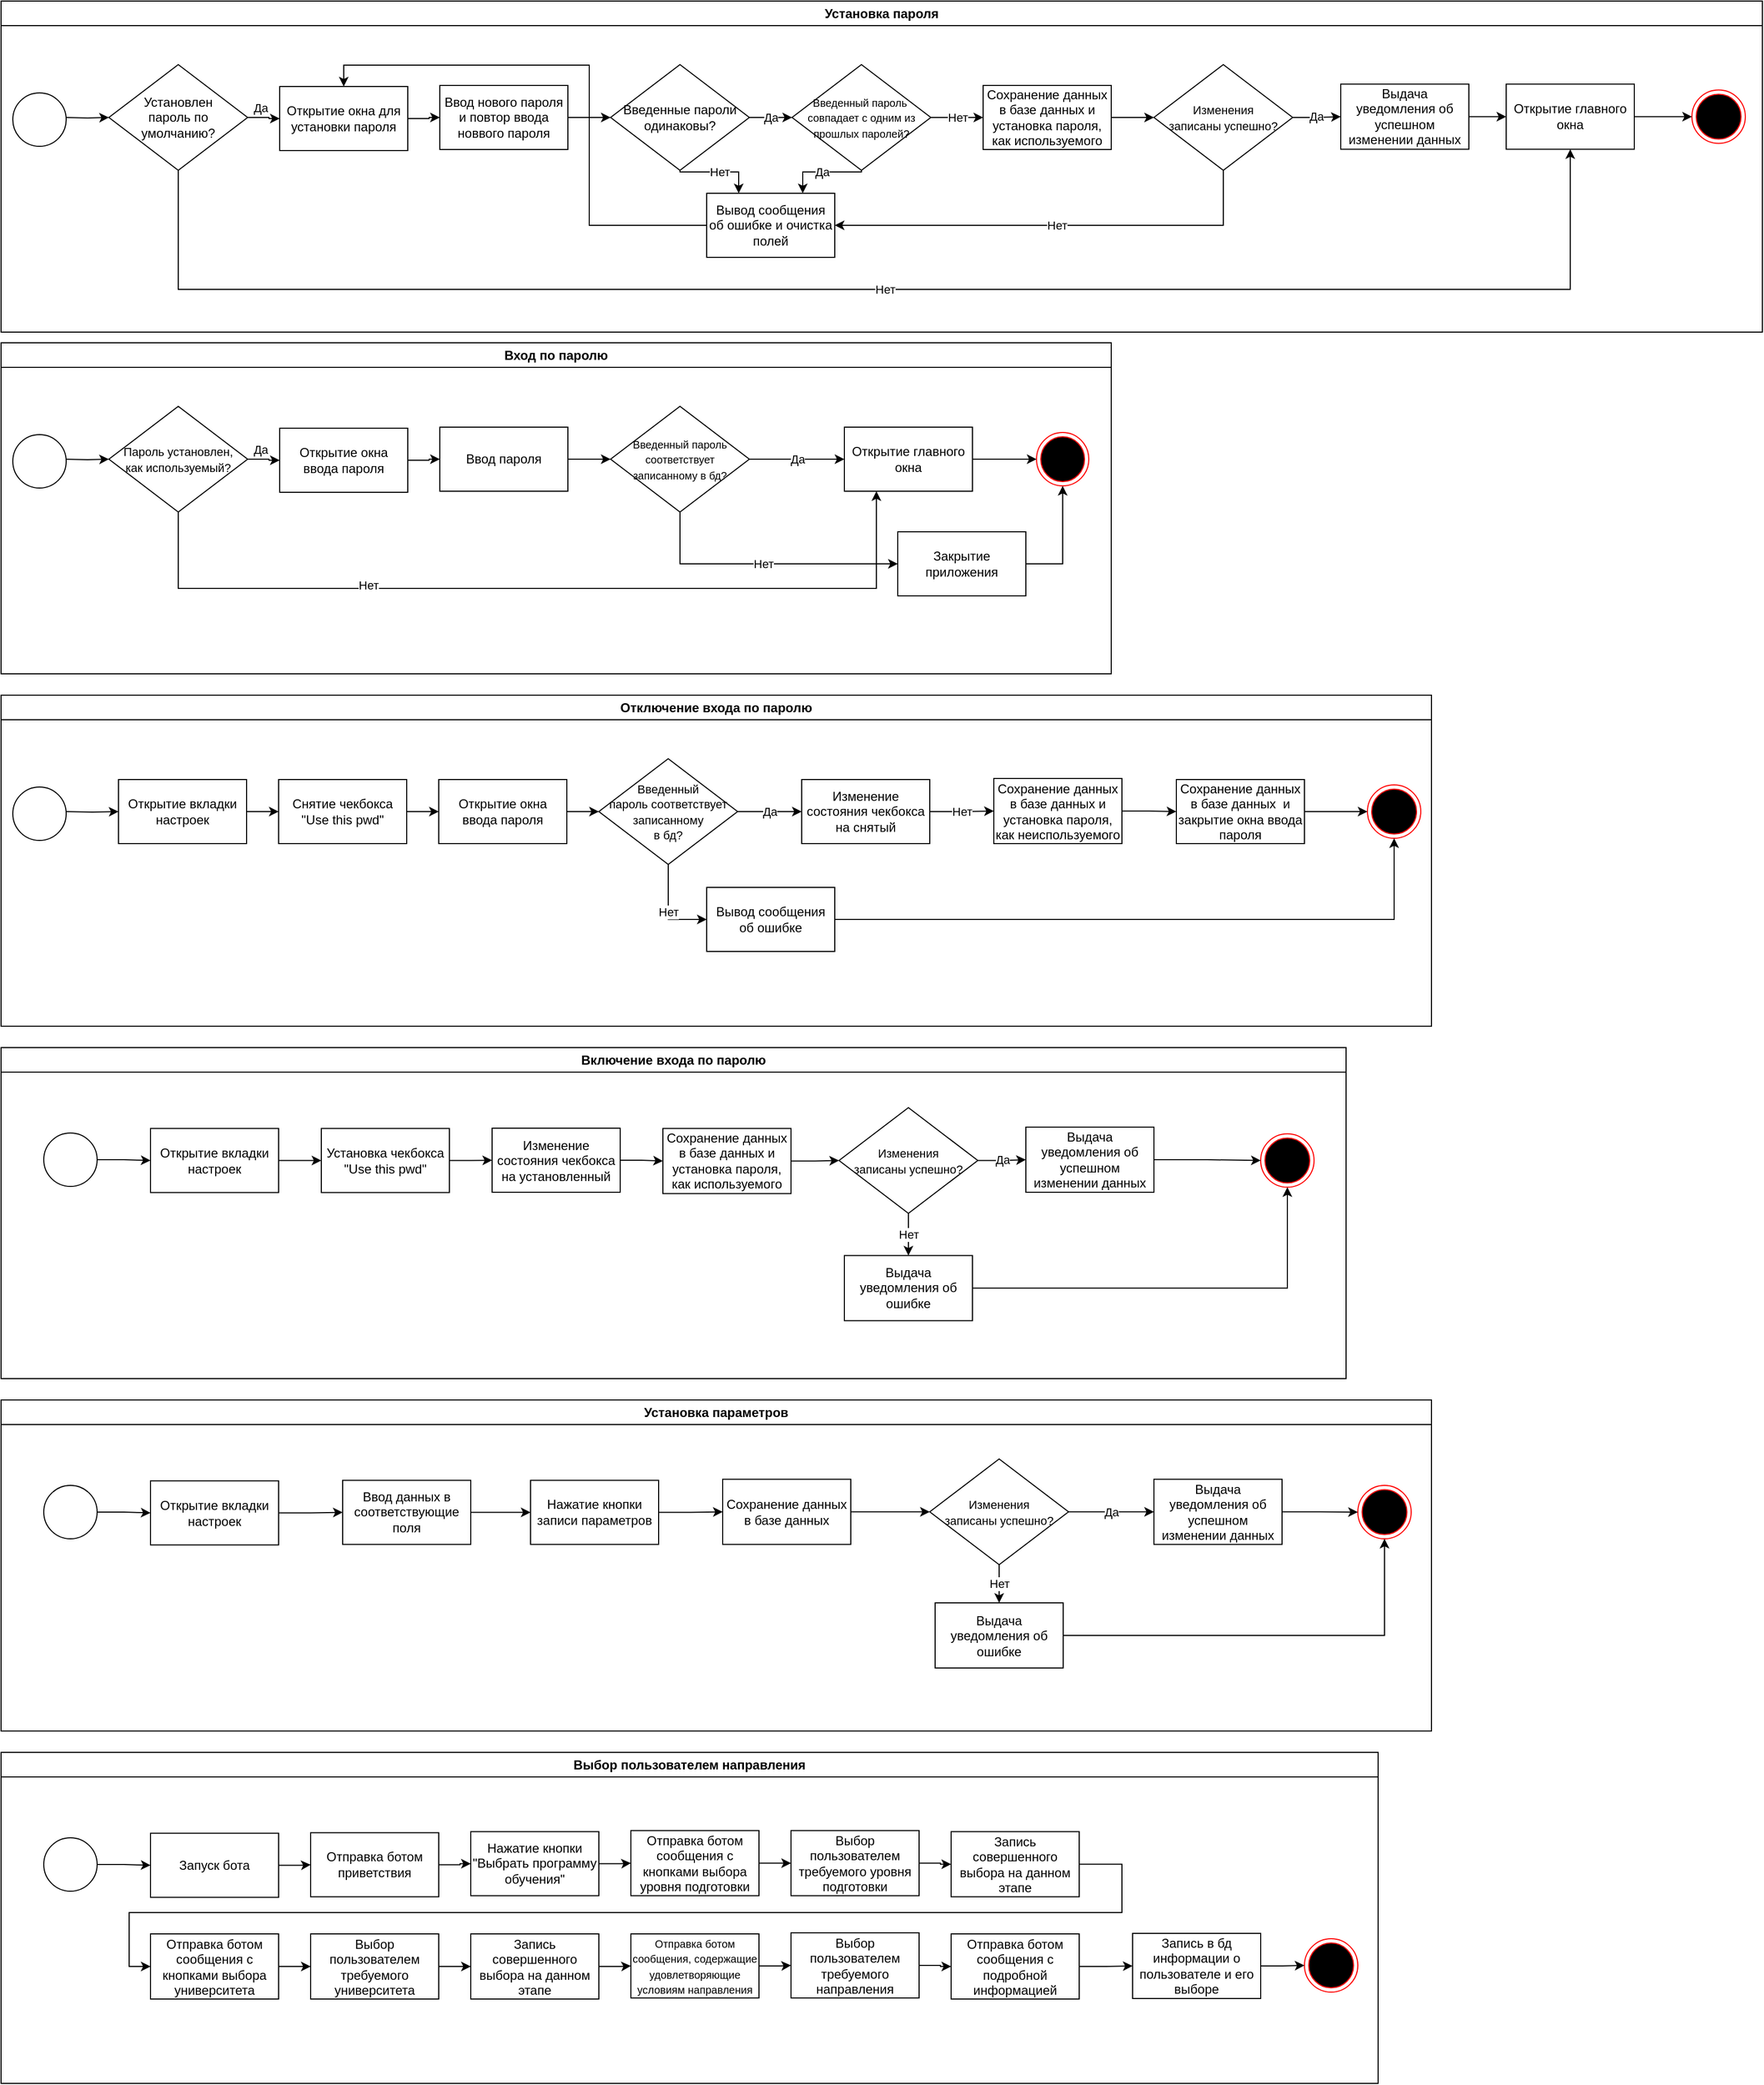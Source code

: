 <mxfile version="21.1.2" type="device">
  <diagram name="Страница 1" id="zRpGXyhoXogTOKsOjseX">
    <mxGraphModel dx="2680" dy="1798" grid="1" gridSize="10" guides="1" tooltips="1" connect="1" arrows="1" fold="1" page="1" pageScale="1" pageWidth="827" pageHeight="1169" math="0" shadow="0">
      <root>
        <mxCell id="0" />
        <mxCell id="1" parent="0" />
        <mxCell id="lvGtgaAsYZaq5mR69gwt-1" value="Установка пароля" style="swimlane;whiteSpace=wrap;html=1;" parent="1" vertex="1">
          <mxGeometry width="1650" height="310" as="geometry" />
        </mxCell>
        <mxCell id="h_IpUAW98vgzTFfaiGCl-2" style="edgeStyle=orthogonalEdgeStyle;rounded=0;orthogonalLoop=1;jettySize=auto;html=1;" parent="lvGtgaAsYZaq5mR69gwt-1" target="lvGtgaAsYZaq5mR69gwt-7" edge="1">
          <mxGeometry relative="1" as="geometry">
            <mxPoint x="321" y="90" as="targetPoint" />
            <mxPoint x="60" y="109" as="sourcePoint" />
          </mxGeometry>
        </mxCell>
        <mxCell id="lvGtgaAsYZaq5mR69gwt-13" style="edgeStyle=orthogonalEdgeStyle;rounded=0;orthogonalLoop=1;jettySize=auto;html=1;entryX=0;entryY=0.5;entryDx=0;entryDy=0;" parent="lvGtgaAsYZaq5mR69gwt-1" source="lvGtgaAsYZaq5mR69gwt-7" target="h_IpUAW98vgzTFfaiGCl-8" edge="1">
          <mxGeometry relative="1" as="geometry">
            <mxPoint x="341" y="109" as="targetPoint" />
          </mxGeometry>
        </mxCell>
        <mxCell id="lvGtgaAsYZaq5mR69gwt-14" value="Да" style="edgeLabel;html=1;align=center;verticalAlign=middle;resizable=0;points=[];" parent="lvGtgaAsYZaq5mR69gwt-13" vertex="1" connectable="0">
          <mxGeometry x="-0.236" y="-2" relative="1" as="geometry">
            <mxPoint y="-11" as="offset" />
          </mxGeometry>
        </mxCell>
        <mxCell id="h_IpUAW98vgzTFfaiGCl-154" value="Нет" style="edgeStyle=orthogonalEdgeStyle;rounded=0;orthogonalLoop=1;jettySize=auto;html=1;entryX=0.5;entryY=1;entryDx=0;entryDy=0;" parent="lvGtgaAsYZaq5mR69gwt-1" source="lvGtgaAsYZaq5mR69gwt-7" target="h_IpUAW98vgzTFfaiGCl-153" edge="1">
          <mxGeometry relative="1" as="geometry">
            <Array as="points">
              <mxPoint x="166" y="270" />
              <mxPoint x="1470" y="270" />
            </Array>
          </mxGeometry>
        </mxCell>
        <mxCell id="lvGtgaAsYZaq5mR69gwt-7" value="Установлен&lt;br&gt;пароль по умолчанию?" style="rhombus;whiteSpace=wrap;html=1;" parent="lvGtgaAsYZaq5mR69gwt-1" vertex="1">
          <mxGeometry x="101" y="59.5" width="130" height="99" as="geometry" />
        </mxCell>
        <mxCell id="lvGtgaAsYZaq5mR69gwt-12" value="Сохранение данных в базе данных и установка пароля, как используемого" style="rounded=0;whiteSpace=wrap;html=1;" parent="lvGtgaAsYZaq5mR69gwt-1" vertex="1">
          <mxGeometry x="920" y="79" width="120" height="60" as="geometry" />
        </mxCell>
        <mxCell id="h_IpUAW98vgzTFfaiGCl-3" value="" style="ellipse;html=1;shape=endState;fillColor=#000000;strokeColor=#ff0000;" parent="lvGtgaAsYZaq5mR69gwt-1" vertex="1">
          <mxGeometry x="1584" y="83.25" width="50" height="50" as="geometry" />
        </mxCell>
        <mxCell id="h_IpUAW98vgzTFfaiGCl-4" style="edgeStyle=orthogonalEdgeStyle;rounded=0;orthogonalLoop=1;jettySize=auto;html=1;entryX=0;entryY=0.5;entryDx=0;entryDy=0;" parent="lvGtgaAsYZaq5mR69gwt-1" source="lvGtgaAsYZaq5mR69gwt-12" target="h_IpUAW98vgzTFfaiGCl-150" edge="1">
          <mxGeometry relative="1" as="geometry">
            <mxPoint x="1101" y="109" as="targetPoint" />
          </mxGeometry>
        </mxCell>
        <mxCell id="h_IpUAW98vgzTFfaiGCl-7" value="" style="ellipse;whiteSpace=wrap;html=1;aspect=fixed;" parent="lvGtgaAsYZaq5mR69gwt-1" vertex="1">
          <mxGeometry x="11" y="86" width="50" height="50" as="geometry" />
        </mxCell>
        <mxCell id="h_IpUAW98vgzTFfaiGCl-10" style="edgeStyle=orthogonalEdgeStyle;rounded=0;orthogonalLoop=1;jettySize=auto;html=1;entryX=0;entryY=0.5;entryDx=0;entryDy=0;" parent="lvGtgaAsYZaq5mR69gwt-1" source="h_IpUAW98vgzTFfaiGCl-8" target="h_IpUAW98vgzTFfaiGCl-9" edge="1">
          <mxGeometry relative="1" as="geometry" />
        </mxCell>
        <mxCell id="h_IpUAW98vgzTFfaiGCl-8" value="Открытие окна для установки пароля" style="rounded=0;whiteSpace=wrap;html=1;" parent="lvGtgaAsYZaq5mR69gwt-1" vertex="1">
          <mxGeometry x="261" y="80" width="120" height="60" as="geometry" />
        </mxCell>
        <mxCell id="h_IpUAW98vgzTFfaiGCl-12" style="edgeStyle=orthogonalEdgeStyle;rounded=0;orthogonalLoop=1;jettySize=auto;html=1;entryX=0;entryY=0.5;entryDx=0;entryDy=0;" parent="lvGtgaAsYZaq5mR69gwt-1" source="h_IpUAW98vgzTFfaiGCl-9" target="h_IpUAW98vgzTFfaiGCl-11" edge="1">
          <mxGeometry relative="1" as="geometry" />
        </mxCell>
        <mxCell id="h_IpUAW98vgzTFfaiGCl-9" value="Ввод нового пароля и повтор ввода новвого пароля" style="rounded=0;whiteSpace=wrap;html=1;" parent="lvGtgaAsYZaq5mR69gwt-1" vertex="1">
          <mxGeometry x="411" y="79" width="120" height="60" as="geometry" />
        </mxCell>
        <mxCell id="h_IpUAW98vgzTFfaiGCl-15" value="Да" style="edgeStyle=orthogonalEdgeStyle;rounded=0;orthogonalLoop=1;jettySize=auto;html=1;entryX=0;entryY=0.5;entryDx=0;entryDy=0;" parent="lvGtgaAsYZaq5mR69gwt-1" source="h_IpUAW98vgzTFfaiGCl-11" target="h_IpUAW98vgzTFfaiGCl-14" edge="1">
          <mxGeometry relative="1" as="geometry" />
        </mxCell>
        <mxCell id="h_IpUAW98vgzTFfaiGCl-16" value="Нет" style="edgeStyle=orthogonalEdgeStyle;rounded=0;orthogonalLoop=1;jettySize=auto;html=1;entryX=0.25;entryY=0;entryDx=0;entryDy=0;" parent="lvGtgaAsYZaq5mR69gwt-1" source="h_IpUAW98vgzTFfaiGCl-11" target="h_IpUAW98vgzTFfaiGCl-13" edge="1">
          <mxGeometry relative="1" as="geometry">
            <Array as="points">
              <mxPoint x="636" y="160" />
              <mxPoint x="691" y="160" />
            </Array>
          </mxGeometry>
        </mxCell>
        <mxCell id="h_IpUAW98vgzTFfaiGCl-11" value="Введенные пароли одинаковы?" style="rhombus;whiteSpace=wrap;html=1;" parent="lvGtgaAsYZaq5mR69gwt-1" vertex="1">
          <mxGeometry x="571" y="59.5" width="130" height="99" as="geometry" />
        </mxCell>
        <mxCell id="h_IpUAW98vgzTFfaiGCl-18" style="edgeStyle=orthogonalEdgeStyle;rounded=0;orthogonalLoop=1;jettySize=auto;html=1;entryX=0.5;entryY=0;entryDx=0;entryDy=0;" parent="lvGtgaAsYZaq5mR69gwt-1" source="h_IpUAW98vgzTFfaiGCl-13" target="h_IpUAW98vgzTFfaiGCl-8" edge="1">
          <mxGeometry relative="1" as="geometry">
            <Array as="points">
              <mxPoint x="551" y="210" />
              <mxPoint x="551" y="60" />
              <mxPoint x="321" y="60" />
            </Array>
          </mxGeometry>
        </mxCell>
        <mxCell id="h_IpUAW98vgzTFfaiGCl-13" value="Вывод сообщения об ошибке и очистка полей" style="rounded=0;whiteSpace=wrap;html=1;" parent="lvGtgaAsYZaq5mR69gwt-1" vertex="1">
          <mxGeometry x="661" y="180" width="120" height="60" as="geometry" />
        </mxCell>
        <mxCell id="h_IpUAW98vgzTFfaiGCl-17" value="Да" style="edgeStyle=orthogonalEdgeStyle;rounded=0;orthogonalLoop=1;jettySize=auto;html=1;entryX=0.75;entryY=0;entryDx=0;entryDy=0;" parent="lvGtgaAsYZaq5mR69gwt-1" source="h_IpUAW98vgzTFfaiGCl-14" target="h_IpUAW98vgzTFfaiGCl-13" edge="1">
          <mxGeometry relative="1" as="geometry">
            <Array as="points">
              <mxPoint x="806" y="160" />
              <mxPoint x="751" y="160" />
            </Array>
          </mxGeometry>
        </mxCell>
        <mxCell id="h_IpUAW98vgzTFfaiGCl-19" value="Нет" style="edgeStyle=orthogonalEdgeStyle;rounded=0;orthogonalLoop=1;jettySize=auto;html=1;entryX=0;entryY=0.5;entryDx=0;entryDy=0;" parent="lvGtgaAsYZaq5mR69gwt-1" source="h_IpUAW98vgzTFfaiGCl-14" target="lvGtgaAsYZaq5mR69gwt-12" edge="1">
          <mxGeometry relative="1" as="geometry" />
        </mxCell>
        <mxCell id="h_IpUAW98vgzTFfaiGCl-14" value="&lt;font style=&quot;font-size: 10px;&quot;&gt;Введенный пароль&amp;nbsp;&lt;br&gt;совпадает с одним из прошлых паролей?&lt;/font&gt;" style="rhombus;whiteSpace=wrap;html=1;" parent="lvGtgaAsYZaq5mR69gwt-1" vertex="1">
          <mxGeometry x="741" y="59.5" width="130" height="99" as="geometry" />
        </mxCell>
        <mxCell id="h_IpUAW98vgzTFfaiGCl-45" style="edgeStyle=orthogonalEdgeStyle;rounded=0;orthogonalLoop=1;jettySize=auto;html=1;exitX=1;exitY=0.5;exitDx=0;exitDy=0;entryX=0;entryY=0.5;entryDx=0;entryDy=0;" parent="lvGtgaAsYZaq5mR69gwt-1" source="h_IpUAW98vgzTFfaiGCl-153" target="h_IpUAW98vgzTFfaiGCl-3" edge="1">
          <mxGeometry relative="1" as="geometry">
            <mxPoint x="1525" y="111" as="sourcePoint" />
          </mxGeometry>
        </mxCell>
        <mxCell id="h_IpUAW98vgzTFfaiGCl-157" style="edgeStyle=orthogonalEdgeStyle;rounded=0;orthogonalLoop=1;jettySize=auto;html=1;entryX=0;entryY=0.5;entryDx=0;entryDy=0;" parent="lvGtgaAsYZaq5mR69gwt-1" source="h_IpUAW98vgzTFfaiGCl-152" target="h_IpUAW98vgzTFfaiGCl-153" edge="1">
          <mxGeometry relative="1" as="geometry" />
        </mxCell>
        <mxCell id="h_IpUAW98vgzTFfaiGCl-152" value="Выдача уведомления об успешном изменении данных" style="rounded=0;whiteSpace=wrap;html=1;" parent="lvGtgaAsYZaq5mR69gwt-1" vertex="1">
          <mxGeometry x="1255" y="77.75" width="120" height="61" as="geometry" />
        </mxCell>
        <mxCell id="h_IpUAW98vgzTFfaiGCl-155" value="Нет" style="edgeStyle=orthogonalEdgeStyle;rounded=0;orthogonalLoop=1;jettySize=auto;html=1;entryX=1;entryY=0.5;entryDx=0;entryDy=0;" parent="lvGtgaAsYZaq5mR69gwt-1" source="h_IpUAW98vgzTFfaiGCl-150" target="h_IpUAW98vgzTFfaiGCl-13" edge="1">
          <mxGeometry relative="1" as="geometry">
            <mxPoint x="1145" y="198" as="targetPoint" />
            <Array as="points">
              <mxPoint x="1145" y="210" />
            </Array>
          </mxGeometry>
        </mxCell>
        <mxCell id="h_IpUAW98vgzTFfaiGCl-156" value="Да" style="edgeStyle=orthogonalEdgeStyle;rounded=0;orthogonalLoop=1;jettySize=auto;html=1;entryX=0;entryY=0.5;entryDx=0;entryDy=0;" parent="lvGtgaAsYZaq5mR69gwt-1" source="h_IpUAW98vgzTFfaiGCl-150" target="h_IpUAW98vgzTFfaiGCl-152" edge="1">
          <mxGeometry relative="1" as="geometry" />
        </mxCell>
        <mxCell id="h_IpUAW98vgzTFfaiGCl-150" value="&lt;span style=&quot;font-size: 11px;&quot;&gt;Изменения&lt;br&gt;записаны успешно?&lt;/span&gt;" style="rhombus;whiteSpace=wrap;html=1;" parent="lvGtgaAsYZaq5mR69gwt-1" vertex="1">
          <mxGeometry x="1080" y="59.5" width="130" height="99" as="geometry" />
        </mxCell>
        <mxCell id="h_IpUAW98vgzTFfaiGCl-153" value="Открытие главного окна" style="rounded=0;whiteSpace=wrap;html=1;" parent="lvGtgaAsYZaq5mR69gwt-1" vertex="1">
          <mxGeometry x="1410" y="77.75" width="120" height="61" as="geometry" />
        </mxCell>
        <mxCell id="h_IpUAW98vgzTFfaiGCl-21" value="Вход по паролю" style="swimlane;whiteSpace=wrap;html=1;" parent="1" vertex="1">
          <mxGeometry y="320" width="1040" height="310" as="geometry" />
        </mxCell>
        <mxCell id="h_IpUAW98vgzTFfaiGCl-22" style="edgeStyle=orthogonalEdgeStyle;rounded=0;orthogonalLoop=1;jettySize=auto;html=1;" parent="h_IpUAW98vgzTFfaiGCl-21" target="h_IpUAW98vgzTFfaiGCl-25" edge="1">
          <mxGeometry relative="1" as="geometry">
            <mxPoint x="321" y="90" as="targetPoint" />
            <mxPoint x="60" y="109" as="sourcePoint" />
          </mxGeometry>
        </mxCell>
        <mxCell id="h_IpUAW98vgzTFfaiGCl-23" style="edgeStyle=orthogonalEdgeStyle;rounded=0;orthogonalLoop=1;jettySize=auto;html=1;entryX=0;entryY=0.5;entryDx=0;entryDy=0;" parent="h_IpUAW98vgzTFfaiGCl-21" source="h_IpUAW98vgzTFfaiGCl-25" target="h_IpUAW98vgzTFfaiGCl-33" edge="1">
          <mxGeometry relative="1" as="geometry">
            <mxPoint x="341" y="109" as="targetPoint" />
          </mxGeometry>
        </mxCell>
        <mxCell id="h_IpUAW98vgzTFfaiGCl-24" value="Да" style="edgeLabel;html=1;align=center;verticalAlign=middle;resizable=0;points=[];" parent="h_IpUAW98vgzTFfaiGCl-23" vertex="1" connectable="0">
          <mxGeometry x="-0.236" y="-2" relative="1" as="geometry">
            <mxPoint y="-11" as="offset" />
          </mxGeometry>
        </mxCell>
        <mxCell id="h_IpUAW98vgzTFfaiGCl-25" value="&lt;font style=&quot;font-size: 11px;&quot;&gt;Пароль установлен,&lt;br&gt;как используемый?&lt;/font&gt;" style="rhombus;whiteSpace=wrap;html=1;" parent="h_IpUAW98vgzTFfaiGCl-21" vertex="1">
          <mxGeometry x="101" y="59.5" width="130" height="99" as="geometry" />
        </mxCell>
        <mxCell id="h_IpUAW98vgzTFfaiGCl-26" style="edgeStyle=orthogonalEdgeStyle;rounded=0;orthogonalLoop=1;jettySize=auto;html=1;exitX=0.5;exitY=1;exitDx=0;exitDy=0;entryX=0.25;entryY=1;entryDx=0;entryDy=0;" parent="h_IpUAW98vgzTFfaiGCl-21" source="h_IpUAW98vgzTFfaiGCl-25" target="h_IpUAW98vgzTFfaiGCl-28" edge="1">
          <mxGeometry relative="1" as="geometry">
            <mxPoint x="1100" y="140" as="targetPoint" />
            <mxPoint x="510" y="170" as="sourcePoint" />
            <Array as="points">
              <mxPoint x="166" y="230" />
              <mxPoint x="820" y="230" />
            </Array>
          </mxGeometry>
        </mxCell>
        <mxCell id="h_IpUAW98vgzTFfaiGCl-27" value="Нет" style="edgeLabel;html=1;align=center;verticalAlign=middle;resizable=0;points=[];" parent="h_IpUAW98vgzTFfaiGCl-26" vertex="1" connectable="0">
          <mxGeometry x="-0.391" y="-3" relative="1" as="geometry">
            <mxPoint x="1" y="-6" as="offset" />
          </mxGeometry>
        </mxCell>
        <mxCell id="h_IpUAW98vgzTFfaiGCl-28" value="Открытие главного окна" style="rounded=0;whiteSpace=wrap;html=1;" parent="h_IpUAW98vgzTFfaiGCl-21" vertex="1">
          <mxGeometry x="790" y="79" width="120" height="60" as="geometry" />
        </mxCell>
        <mxCell id="h_IpUAW98vgzTFfaiGCl-29" value="" style="ellipse;html=1;shape=endState;fillColor=#000000;strokeColor=#ff0000;" parent="h_IpUAW98vgzTFfaiGCl-21" vertex="1">
          <mxGeometry x="970" y="84" width="49" height="50" as="geometry" />
        </mxCell>
        <mxCell id="h_IpUAW98vgzTFfaiGCl-30" style="edgeStyle=orthogonalEdgeStyle;rounded=0;orthogonalLoop=1;jettySize=auto;html=1;entryX=0;entryY=0.5;entryDx=0;entryDy=0;" parent="h_IpUAW98vgzTFfaiGCl-21" source="h_IpUAW98vgzTFfaiGCl-28" target="h_IpUAW98vgzTFfaiGCl-29" edge="1">
          <mxGeometry relative="1" as="geometry" />
        </mxCell>
        <mxCell id="h_IpUAW98vgzTFfaiGCl-31" value="" style="ellipse;whiteSpace=wrap;html=1;aspect=fixed;" parent="h_IpUAW98vgzTFfaiGCl-21" vertex="1">
          <mxGeometry x="11" y="86" width="50" height="50" as="geometry" />
        </mxCell>
        <mxCell id="h_IpUAW98vgzTFfaiGCl-32" style="edgeStyle=orthogonalEdgeStyle;rounded=0;orthogonalLoop=1;jettySize=auto;html=1;entryX=0;entryY=0.5;entryDx=0;entryDy=0;" parent="h_IpUAW98vgzTFfaiGCl-21" source="h_IpUAW98vgzTFfaiGCl-33" target="h_IpUAW98vgzTFfaiGCl-35" edge="1">
          <mxGeometry relative="1" as="geometry" />
        </mxCell>
        <mxCell id="h_IpUAW98vgzTFfaiGCl-33" value="Открытие окна ввода пароля" style="rounded=0;whiteSpace=wrap;html=1;" parent="h_IpUAW98vgzTFfaiGCl-21" vertex="1">
          <mxGeometry x="261" y="80" width="120" height="60" as="geometry" />
        </mxCell>
        <mxCell id="h_IpUAW98vgzTFfaiGCl-34" style="edgeStyle=orthogonalEdgeStyle;rounded=0;orthogonalLoop=1;jettySize=auto;html=1;entryX=0;entryY=0.5;entryDx=0;entryDy=0;" parent="h_IpUAW98vgzTFfaiGCl-21" source="h_IpUAW98vgzTFfaiGCl-35" target="h_IpUAW98vgzTFfaiGCl-38" edge="1">
          <mxGeometry relative="1" as="geometry" />
        </mxCell>
        <mxCell id="h_IpUAW98vgzTFfaiGCl-35" value="Ввод пароля" style="rounded=0;whiteSpace=wrap;html=1;" parent="h_IpUAW98vgzTFfaiGCl-21" vertex="1">
          <mxGeometry x="411" y="79" width="120" height="60" as="geometry" />
        </mxCell>
        <mxCell id="h_IpUAW98vgzTFfaiGCl-36" value="Да" style="edgeStyle=orthogonalEdgeStyle;rounded=0;orthogonalLoop=1;jettySize=auto;html=1;entryX=0;entryY=0.5;entryDx=0;entryDy=0;" parent="h_IpUAW98vgzTFfaiGCl-21" source="h_IpUAW98vgzTFfaiGCl-38" target="h_IpUAW98vgzTFfaiGCl-28" edge="1">
          <mxGeometry relative="1" as="geometry">
            <mxPoint x="830" y="109" as="targetPoint" />
          </mxGeometry>
        </mxCell>
        <mxCell id="h_IpUAW98vgzTFfaiGCl-37" value="Нет" style="edgeStyle=orthogonalEdgeStyle;rounded=0;orthogonalLoop=1;jettySize=auto;html=1;entryX=0;entryY=0.5;entryDx=0;entryDy=0;" parent="h_IpUAW98vgzTFfaiGCl-21" source="h_IpUAW98vgzTFfaiGCl-38" target="h_IpUAW98vgzTFfaiGCl-74" edge="1">
          <mxGeometry relative="1" as="geometry">
            <Array as="points">
              <mxPoint x="636" y="207" />
            </Array>
            <mxPoint x="636" y="190" as="targetPoint" />
          </mxGeometry>
        </mxCell>
        <mxCell id="h_IpUAW98vgzTFfaiGCl-38" value="&lt;font style=&quot;font-size: 10px;&quot;&gt;Введенный пароль соответствует &lt;br&gt;записанному в бд?&lt;/font&gt;" style="rhombus;whiteSpace=wrap;html=1;" parent="h_IpUAW98vgzTFfaiGCl-21" vertex="1">
          <mxGeometry x="571" y="59.5" width="130" height="99" as="geometry" />
        </mxCell>
        <mxCell id="h_IpUAW98vgzTFfaiGCl-75" style="edgeStyle=orthogonalEdgeStyle;rounded=0;orthogonalLoop=1;jettySize=auto;html=1;entryX=0.5;entryY=1;entryDx=0;entryDy=0;" parent="h_IpUAW98vgzTFfaiGCl-21" source="h_IpUAW98vgzTFfaiGCl-74" target="h_IpUAW98vgzTFfaiGCl-29" edge="1">
          <mxGeometry relative="1" as="geometry" />
        </mxCell>
        <mxCell id="h_IpUAW98vgzTFfaiGCl-74" value="Закрытие&lt;br&gt;приложения" style="rounded=0;whiteSpace=wrap;html=1;" parent="h_IpUAW98vgzTFfaiGCl-21" vertex="1">
          <mxGeometry x="840" y="177" width="120" height="60" as="geometry" />
        </mxCell>
        <mxCell id="h_IpUAW98vgzTFfaiGCl-46" value="Отключение входа по паролю" style="swimlane;whiteSpace=wrap;html=1;" parent="1" vertex="1">
          <mxGeometry y="650" width="1340" height="310" as="geometry" />
        </mxCell>
        <mxCell id="h_IpUAW98vgzTFfaiGCl-47" style="edgeStyle=orthogonalEdgeStyle;rounded=0;orthogonalLoop=1;jettySize=auto;html=1;entryX=0;entryY=0.5;entryDx=0;entryDy=0;" parent="h_IpUAW98vgzTFfaiGCl-46" target="h_IpUAW98vgzTFfaiGCl-58" edge="1">
          <mxGeometry relative="1" as="geometry">
            <mxPoint x="101" y="109.0" as="targetPoint" />
            <mxPoint x="60" y="109" as="sourcePoint" />
          </mxGeometry>
        </mxCell>
        <mxCell id="h_IpUAW98vgzTFfaiGCl-53" value="Сохранение данных в базе данных и установка пароля, как неиспользуемого" style="rounded=0;whiteSpace=wrap;html=1;" parent="h_IpUAW98vgzTFfaiGCl-46" vertex="1">
          <mxGeometry x="930" y="78" width="120" height="61" as="geometry" />
        </mxCell>
        <mxCell id="h_IpUAW98vgzTFfaiGCl-54" value="" style="ellipse;html=1;shape=endState;fillColor=#000000;strokeColor=#ff0000;" parent="h_IpUAW98vgzTFfaiGCl-46" vertex="1">
          <mxGeometry x="1280" y="84" width="50" height="50" as="geometry" />
        </mxCell>
        <mxCell id="h_IpUAW98vgzTFfaiGCl-55" style="edgeStyle=orthogonalEdgeStyle;rounded=0;orthogonalLoop=1;jettySize=auto;html=1;entryX=0;entryY=0.5;entryDx=0;entryDy=0;" parent="h_IpUAW98vgzTFfaiGCl-46" source="h_IpUAW98vgzTFfaiGCl-53" target="h_IpUAW98vgzTFfaiGCl-70" edge="1">
          <mxGeometry relative="1" as="geometry">
            <mxPoint x="1080" y="90" as="targetPoint" />
          </mxGeometry>
        </mxCell>
        <mxCell id="h_IpUAW98vgzTFfaiGCl-56" value="" style="ellipse;whiteSpace=wrap;html=1;aspect=fixed;" parent="h_IpUAW98vgzTFfaiGCl-46" vertex="1">
          <mxGeometry x="11" y="86" width="50" height="50" as="geometry" />
        </mxCell>
        <mxCell id="h_IpUAW98vgzTFfaiGCl-57" style="edgeStyle=orthogonalEdgeStyle;rounded=0;orthogonalLoop=1;jettySize=auto;html=1;entryX=0;entryY=0.5;entryDx=0;entryDy=0;" parent="h_IpUAW98vgzTFfaiGCl-46" source="h_IpUAW98vgzTFfaiGCl-58" target="h_IpUAW98vgzTFfaiGCl-60" edge="1">
          <mxGeometry relative="1" as="geometry" />
        </mxCell>
        <mxCell id="h_IpUAW98vgzTFfaiGCl-58" value="Открытие вкладки настроек" style="rounded=0;whiteSpace=wrap;html=1;" parent="h_IpUAW98vgzTFfaiGCl-46" vertex="1">
          <mxGeometry x="110" y="79" width="120" height="60" as="geometry" />
        </mxCell>
        <mxCell id="h_IpUAW98vgzTFfaiGCl-72" style="edgeStyle=orthogonalEdgeStyle;rounded=0;orthogonalLoop=1;jettySize=auto;html=1;entryX=0;entryY=0.5;entryDx=0;entryDy=0;" parent="h_IpUAW98vgzTFfaiGCl-46" source="h_IpUAW98vgzTFfaiGCl-60" target="h_IpUAW98vgzTFfaiGCl-71" edge="1">
          <mxGeometry relative="1" as="geometry" />
        </mxCell>
        <mxCell id="h_IpUAW98vgzTFfaiGCl-60" value="Снятие чекбокса &quot;Use this pwd&quot;" style="rounded=0;whiteSpace=wrap;html=1;" parent="h_IpUAW98vgzTFfaiGCl-46" vertex="1">
          <mxGeometry x="260" y="79" width="120" height="60" as="geometry" />
        </mxCell>
        <mxCell id="h_IpUAW98vgzTFfaiGCl-61" value="Да" style="edgeStyle=orthogonalEdgeStyle;rounded=0;orthogonalLoop=1;jettySize=auto;html=1;entryX=0;entryY=0.5;entryDx=0;entryDy=0;" parent="h_IpUAW98vgzTFfaiGCl-46" source="h_IpUAW98vgzTFfaiGCl-63" target="h_IpUAW98vgzTFfaiGCl-78" edge="1">
          <mxGeometry relative="1" as="geometry">
            <mxPoint x="741" y="109.0" as="targetPoint" />
          </mxGeometry>
        </mxCell>
        <mxCell id="h_IpUAW98vgzTFfaiGCl-76" value="Нет" style="edgeStyle=orthogonalEdgeStyle;rounded=0;orthogonalLoop=1;jettySize=auto;html=1;entryX=0;entryY=0.5;entryDx=0;entryDy=0;" parent="h_IpUAW98vgzTFfaiGCl-46" source="h_IpUAW98vgzTFfaiGCl-63" target="h_IpUAW98vgzTFfaiGCl-65" edge="1">
          <mxGeometry relative="1" as="geometry" />
        </mxCell>
        <mxCell id="h_IpUAW98vgzTFfaiGCl-63" value="&lt;font style=&quot;font-size: 11px;&quot;&gt;Введенный &lt;br&gt;пароль соответствует&lt;br style=&quot;border-color: var(--border-color);&quot;&gt;записанному &lt;br&gt;в бд?&lt;/font&gt;" style="rhombus;whiteSpace=wrap;html=1;" parent="h_IpUAW98vgzTFfaiGCl-46" vertex="1">
          <mxGeometry x="560" y="59.5" width="130" height="99" as="geometry" />
        </mxCell>
        <mxCell id="h_IpUAW98vgzTFfaiGCl-77" style="edgeStyle=orthogonalEdgeStyle;rounded=0;orthogonalLoop=1;jettySize=auto;html=1;entryX=0.5;entryY=1;entryDx=0;entryDy=0;" parent="h_IpUAW98vgzTFfaiGCl-46" source="h_IpUAW98vgzTFfaiGCl-65" target="h_IpUAW98vgzTFfaiGCl-54" edge="1">
          <mxGeometry relative="1" as="geometry" />
        </mxCell>
        <mxCell id="h_IpUAW98vgzTFfaiGCl-65" value="Вывод сообщения об ошибке" style="rounded=0;whiteSpace=wrap;html=1;" parent="h_IpUAW98vgzTFfaiGCl-46" vertex="1">
          <mxGeometry x="661" y="180" width="120" height="60" as="geometry" />
        </mxCell>
        <mxCell id="h_IpUAW98vgzTFfaiGCl-67" value="Нет" style="edgeStyle=orthogonalEdgeStyle;rounded=0;orthogonalLoop=1;jettySize=auto;html=1;entryX=0;entryY=0.5;entryDx=0;entryDy=0;exitX=1;exitY=0.5;exitDx=0;exitDy=0;" parent="h_IpUAW98vgzTFfaiGCl-46" source="h_IpUAW98vgzTFfaiGCl-78" target="h_IpUAW98vgzTFfaiGCl-53" edge="1">
          <mxGeometry relative="1" as="geometry">
            <mxPoint x="871" y="109.0" as="sourcePoint" />
          </mxGeometry>
        </mxCell>
        <mxCell id="h_IpUAW98vgzTFfaiGCl-69" style="edgeStyle=orthogonalEdgeStyle;rounded=0;orthogonalLoop=1;jettySize=auto;html=1;exitX=1;exitY=0.5;exitDx=0;exitDy=0;entryX=0;entryY=0.5;entryDx=0;entryDy=0;" parent="h_IpUAW98vgzTFfaiGCl-46" source="h_IpUAW98vgzTFfaiGCl-70" target="h_IpUAW98vgzTFfaiGCl-54" edge="1">
          <mxGeometry relative="1" as="geometry" />
        </mxCell>
        <mxCell id="h_IpUAW98vgzTFfaiGCl-70" value="&lt;font style=&quot;font-size: 12px;&quot;&gt;Сохранение данных в базе данных&amp;nbsp; и закрытие окна ввода пароля&lt;/font&gt;" style="rounded=0;whiteSpace=wrap;html=1;" parent="h_IpUAW98vgzTFfaiGCl-46" vertex="1">
          <mxGeometry x="1101" y="79" width="120" height="60" as="geometry" />
        </mxCell>
        <mxCell id="h_IpUAW98vgzTFfaiGCl-73" style="edgeStyle=orthogonalEdgeStyle;rounded=0;orthogonalLoop=1;jettySize=auto;html=1;entryX=0;entryY=0.5;entryDx=0;entryDy=0;" parent="h_IpUAW98vgzTFfaiGCl-46" source="h_IpUAW98vgzTFfaiGCl-71" target="h_IpUAW98vgzTFfaiGCl-63" edge="1">
          <mxGeometry relative="1" as="geometry" />
        </mxCell>
        <mxCell id="h_IpUAW98vgzTFfaiGCl-71" value="Открытие окна ввода пароля" style="rounded=0;whiteSpace=wrap;html=1;" parent="h_IpUAW98vgzTFfaiGCl-46" vertex="1">
          <mxGeometry x="410" y="79" width="120" height="60" as="geometry" />
        </mxCell>
        <mxCell id="h_IpUAW98vgzTFfaiGCl-78" value="Изменение состояния чекбокса на снятый" style="rounded=0;whiteSpace=wrap;html=1;" parent="h_IpUAW98vgzTFfaiGCl-46" vertex="1">
          <mxGeometry x="750" y="79" width="120" height="60" as="geometry" />
        </mxCell>
        <mxCell id="h_IpUAW98vgzTFfaiGCl-99" value="Включение входа по паролю" style="swimlane;whiteSpace=wrap;html=1;" parent="1" vertex="1">
          <mxGeometry y="980" width="1260" height="310" as="geometry" />
        </mxCell>
        <mxCell id="h_IpUAW98vgzTFfaiGCl-145" style="edgeStyle=orthogonalEdgeStyle;rounded=0;orthogonalLoop=1;jettySize=auto;html=1;entryX=0;entryY=0.5;entryDx=0;entryDy=0;" parent="h_IpUAW98vgzTFfaiGCl-99" source="h_IpUAW98vgzTFfaiGCl-101" target="h_IpUAW98vgzTFfaiGCl-142" edge="1">
          <mxGeometry relative="1" as="geometry" />
        </mxCell>
        <mxCell id="h_IpUAW98vgzTFfaiGCl-101" value="Сохранение данных в базе данных и установка пароля, как используемого" style="rounded=0;whiteSpace=wrap;html=1;" parent="h_IpUAW98vgzTFfaiGCl-99" vertex="1">
          <mxGeometry x="620" y="75.75" width="120" height="61" as="geometry" />
        </mxCell>
        <mxCell id="h_IpUAW98vgzTFfaiGCl-102" value="" style="ellipse;html=1;shape=endState;fillColor=#000000;strokeColor=#ff0000;" parent="h_IpUAW98vgzTFfaiGCl-99" vertex="1">
          <mxGeometry x="1180" y="80.75" width="50" height="50" as="geometry" />
        </mxCell>
        <mxCell id="h_IpUAW98vgzTFfaiGCl-121" style="edgeStyle=orthogonalEdgeStyle;rounded=0;orthogonalLoop=1;jettySize=auto;html=1;entryX=0;entryY=0.5;entryDx=0;entryDy=0;" parent="h_IpUAW98vgzTFfaiGCl-99" source="h_IpUAW98vgzTFfaiGCl-104" target="h_IpUAW98vgzTFfaiGCl-106" edge="1">
          <mxGeometry relative="1" as="geometry" />
        </mxCell>
        <mxCell id="h_IpUAW98vgzTFfaiGCl-104" value="" style="ellipse;whiteSpace=wrap;html=1;aspect=fixed;" parent="h_IpUAW98vgzTFfaiGCl-99" vertex="1">
          <mxGeometry x="40" y="80" width="50" height="50" as="geometry" />
        </mxCell>
        <mxCell id="h_IpUAW98vgzTFfaiGCl-105" style="edgeStyle=orthogonalEdgeStyle;rounded=0;orthogonalLoop=1;jettySize=auto;html=1;entryX=0;entryY=0.5;entryDx=0;entryDy=0;" parent="h_IpUAW98vgzTFfaiGCl-99" source="h_IpUAW98vgzTFfaiGCl-106" target="h_IpUAW98vgzTFfaiGCl-108" edge="1">
          <mxGeometry relative="1" as="geometry" />
        </mxCell>
        <mxCell id="h_IpUAW98vgzTFfaiGCl-106" value="Открытие вкладки настроек" style="rounded=0;whiteSpace=wrap;html=1;" parent="h_IpUAW98vgzTFfaiGCl-99" vertex="1">
          <mxGeometry x="140" y="75.75" width="120" height="60" as="geometry" />
        </mxCell>
        <mxCell id="h_IpUAW98vgzTFfaiGCl-107" style="edgeStyle=orthogonalEdgeStyle;rounded=0;orthogonalLoop=1;jettySize=auto;html=1;entryX=0;entryY=0.5;entryDx=0;entryDy=0;" parent="h_IpUAW98vgzTFfaiGCl-99" source="h_IpUAW98vgzTFfaiGCl-108" target="h_IpUAW98vgzTFfaiGCl-119" edge="1">
          <mxGeometry relative="1" as="geometry">
            <mxPoint x="410" y="109" as="targetPoint" />
          </mxGeometry>
        </mxCell>
        <mxCell id="h_IpUAW98vgzTFfaiGCl-108" value="Установка чекбокса &quot;Use this pwd&quot;" style="rounded=0;whiteSpace=wrap;html=1;" parent="h_IpUAW98vgzTFfaiGCl-99" vertex="1">
          <mxGeometry x="300" y="75.75" width="120" height="60" as="geometry" />
        </mxCell>
        <mxCell id="h_IpUAW98vgzTFfaiGCl-120" style="edgeStyle=orthogonalEdgeStyle;rounded=0;orthogonalLoop=1;jettySize=auto;html=1;entryX=0;entryY=0.5;entryDx=0;entryDy=0;" parent="h_IpUAW98vgzTFfaiGCl-99" source="h_IpUAW98vgzTFfaiGCl-119" target="h_IpUAW98vgzTFfaiGCl-101" edge="1">
          <mxGeometry relative="1" as="geometry" />
        </mxCell>
        <mxCell id="h_IpUAW98vgzTFfaiGCl-119" value="Изменение состояния чекбокса на установленный" style="rounded=0;whiteSpace=wrap;html=1;" parent="h_IpUAW98vgzTFfaiGCl-99" vertex="1">
          <mxGeometry x="460" y="75.5" width="120" height="60" as="geometry" />
        </mxCell>
        <mxCell id="h_IpUAW98vgzTFfaiGCl-146" value="Нет" style="edgeStyle=orthogonalEdgeStyle;rounded=0;orthogonalLoop=1;jettySize=auto;html=1;entryX=0.5;entryY=0;entryDx=0;entryDy=0;" parent="h_IpUAW98vgzTFfaiGCl-99" source="h_IpUAW98vgzTFfaiGCl-142" target="h_IpUAW98vgzTFfaiGCl-143" edge="1">
          <mxGeometry relative="1" as="geometry" />
        </mxCell>
        <mxCell id="h_IpUAW98vgzTFfaiGCl-147" value="Да" style="edgeStyle=orthogonalEdgeStyle;rounded=0;orthogonalLoop=1;jettySize=auto;html=1;entryX=0;entryY=0.5;entryDx=0;entryDy=0;" parent="h_IpUAW98vgzTFfaiGCl-99" source="h_IpUAW98vgzTFfaiGCl-142" target="h_IpUAW98vgzTFfaiGCl-144" edge="1">
          <mxGeometry relative="1" as="geometry" />
        </mxCell>
        <mxCell id="h_IpUAW98vgzTFfaiGCl-142" value="&lt;span style=&quot;font-size: 11px;&quot;&gt;Изменения&lt;br&gt;записаны успешно?&lt;/span&gt;" style="rhombus;whiteSpace=wrap;html=1;" parent="h_IpUAW98vgzTFfaiGCl-99" vertex="1">
          <mxGeometry x="785" y="56.25" width="130" height="99" as="geometry" />
        </mxCell>
        <mxCell id="h_IpUAW98vgzTFfaiGCl-149" style="edgeStyle=orthogonalEdgeStyle;rounded=0;orthogonalLoop=1;jettySize=auto;html=1;entryX=0.5;entryY=1;entryDx=0;entryDy=0;" parent="h_IpUAW98vgzTFfaiGCl-99" source="h_IpUAW98vgzTFfaiGCl-143" target="h_IpUAW98vgzTFfaiGCl-102" edge="1">
          <mxGeometry relative="1" as="geometry" />
        </mxCell>
        <mxCell id="h_IpUAW98vgzTFfaiGCl-143" value="Выдача уведомления об ошибке" style="rounded=0;whiteSpace=wrap;html=1;" parent="h_IpUAW98vgzTFfaiGCl-99" vertex="1">
          <mxGeometry x="790" y="194.75" width="120" height="61" as="geometry" />
        </mxCell>
        <mxCell id="h_IpUAW98vgzTFfaiGCl-148" style="edgeStyle=orthogonalEdgeStyle;rounded=0;orthogonalLoop=1;jettySize=auto;html=1;entryX=0;entryY=0.5;entryDx=0;entryDy=0;" parent="h_IpUAW98vgzTFfaiGCl-99" source="h_IpUAW98vgzTFfaiGCl-144" target="h_IpUAW98vgzTFfaiGCl-102" edge="1">
          <mxGeometry relative="1" as="geometry" />
        </mxCell>
        <mxCell id="h_IpUAW98vgzTFfaiGCl-144" value="Выдача уведомления об успешном изменении данных" style="rounded=0;whiteSpace=wrap;html=1;" parent="h_IpUAW98vgzTFfaiGCl-99" vertex="1">
          <mxGeometry x="960" y="74.5" width="120" height="61" as="geometry" />
        </mxCell>
        <mxCell id="h_IpUAW98vgzTFfaiGCl-122" value="Установка параметров" style="swimlane;whiteSpace=wrap;html=1;" parent="1" vertex="1">
          <mxGeometry y="1310" width="1340" height="310" as="geometry" />
        </mxCell>
        <mxCell id="h_IpUAW98vgzTFfaiGCl-123" value="Сохранение данных в базе данных" style="rounded=0;whiteSpace=wrap;html=1;" parent="h_IpUAW98vgzTFfaiGCl-122" vertex="1">
          <mxGeometry x="676" y="74.25" width="120" height="61" as="geometry" />
        </mxCell>
        <mxCell id="h_IpUAW98vgzTFfaiGCl-124" value="" style="ellipse;html=1;shape=endState;fillColor=#000000;strokeColor=#ff0000;" parent="h_IpUAW98vgzTFfaiGCl-122" vertex="1">
          <mxGeometry x="1271" y="80" width="50" height="50" as="geometry" />
        </mxCell>
        <mxCell id="h_IpUAW98vgzTFfaiGCl-126" style="edgeStyle=orthogonalEdgeStyle;rounded=0;orthogonalLoop=1;jettySize=auto;html=1;entryX=0;entryY=0.5;entryDx=0;entryDy=0;" parent="h_IpUAW98vgzTFfaiGCl-122" source="h_IpUAW98vgzTFfaiGCl-127" target="h_IpUAW98vgzTFfaiGCl-129" edge="1">
          <mxGeometry relative="1" as="geometry" />
        </mxCell>
        <mxCell id="h_IpUAW98vgzTFfaiGCl-127" value="" style="ellipse;whiteSpace=wrap;html=1;aspect=fixed;" parent="h_IpUAW98vgzTFfaiGCl-122" vertex="1">
          <mxGeometry x="40" y="80" width="50" height="50" as="geometry" />
        </mxCell>
        <mxCell id="h_IpUAW98vgzTFfaiGCl-128" style="edgeStyle=orthogonalEdgeStyle;rounded=0;orthogonalLoop=1;jettySize=auto;html=1;entryX=0;entryY=0.5;entryDx=0;entryDy=0;" parent="h_IpUAW98vgzTFfaiGCl-122" source="h_IpUAW98vgzTFfaiGCl-129" target="h_IpUAW98vgzTFfaiGCl-131" edge="1">
          <mxGeometry relative="1" as="geometry" />
        </mxCell>
        <mxCell id="h_IpUAW98vgzTFfaiGCl-129" value="Открытие вкладки настроек" style="rounded=0;whiteSpace=wrap;html=1;" parent="h_IpUAW98vgzTFfaiGCl-122" vertex="1">
          <mxGeometry x="140" y="75.75" width="120" height="60" as="geometry" />
        </mxCell>
        <mxCell id="h_IpUAW98vgzTFfaiGCl-130" style="edgeStyle=orthogonalEdgeStyle;rounded=0;orthogonalLoop=1;jettySize=auto;html=1;entryX=0;entryY=0.5;entryDx=0;entryDy=0;" parent="h_IpUAW98vgzTFfaiGCl-122" source="h_IpUAW98vgzTFfaiGCl-131" target="h_IpUAW98vgzTFfaiGCl-133" edge="1">
          <mxGeometry relative="1" as="geometry">
            <mxPoint x="410" y="109" as="targetPoint" />
          </mxGeometry>
        </mxCell>
        <mxCell id="h_IpUAW98vgzTFfaiGCl-131" value="Ввод данных в соответствующие поля" style="rounded=0;whiteSpace=wrap;html=1;" parent="h_IpUAW98vgzTFfaiGCl-122" vertex="1">
          <mxGeometry x="320" y="75.25" width="120" height="60" as="geometry" />
        </mxCell>
        <mxCell id="h_IpUAW98vgzTFfaiGCl-132" style="edgeStyle=orthogonalEdgeStyle;rounded=0;orthogonalLoop=1;jettySize=auto;html=1;entryX=0;entryY=0.5;entryDx=0;entryDy=0;" parent="h_IpUAW98vgzTFfaiGCl-122" source="h_IpUAW98vgzTFfaiGCl-133" target="h_IpUAW98vgzTFfaiGCl-123" edge="1">
          <mxGeometry relative="1" as="geometry" />
        </mxCell>
        <mxCell id="h_IpUAW98vgzTFfaiGCl-133" value="Нажатие кнопки записи параметров" style="rounded=0;whiteSpace=wrap;html=1;" parent="h_IpUAW98vgzTFfaiGCl-122" vertex="1">
          <mxGeometry x="496" y="75.25" width="120" height="60" as="geometry" />
        </mxCell>
        <mxCell id="h_IpUAW98vgzTFfaiGCl-138" value="Нет" style="edgeStyle=orthogonalEdgeStyle;rounded=0;orthogonalLoop=1;jettySize=auto;html=1;entryX=0.5;entryY=0;entryDx=0;entryDy=0;" parent="h_IpUAW98vgzTFfaiGCl-122" source="h_IpUAW98vgzTFfaiGCl-134" target="h_IpUAW98vgzTFfaiGCl-136" edge="1">
          <mxGeometry relative="1" as="geometry" />
        </mxCell>
        <mxCell id="h_IpUAW98vgzTFfaiGCl-139" value="Да" style="edgeStyle=orthogonalEdgeStyle;rounded=0;orthogonalLoop=1;jettySize=auto;html=1;entryX=0;entryY=0.5;entryDx=0;entryDy=0;" parent="h_IpUAW98vgzTFfaiGCl-122" source="h_IpUAW98vgzTFfaiGCl-134" target="h_IpUAW98vgzTFfaiGCl-137" edge="1">
          <mxGeometry relative="1" as="geometry" />
        </mxCell>
        <mxCell id="h_IpUAW98vgzTFfaiGCl-134" value="&lt;span style=&quot;font-size: 11px;&quot;&gt;Изменения&lt;br&gt;записаны успешно?&lt;/span&gt;" style="rhombus;whiteSpace=wrap;html=1;" parent="h_IpUAW98vgzTFfaiGCl-122" vertex="1">
          <mxGeometry x="870" y="55.25" width="130" height="99" as="geometry" />
        </mxCell>
        <mxCell id="h_IpUAW98vgzTFfaiGCl-135" value="" style="edgeStyle=orthogonalEdgeStyle;rounded=0;orthogonalLoop=1;jettySize=auto;html=1;entryX=0;entryY=0.5;entryDx=0;entryDy=0;" parent="h_IpUAW98vgzTFfaiGCl-122" source="h_IpUAW98vgzTFfaiGCl-123" target="h_IpUAW98vgzTFfaiGCl-134" edge="1">
          <mxGeometry relative="1" as="geometry">
            <mxPoint x="1291" y="1225" as="targetPoint" />
            <mxPoint x="816" y="1225" as="sourcePoint" />
          </mxGeometry>
        </mxCell>
        <mxCell id="h_IpUAW98vgzTFfaiGCl-140" style="edgeStyle=orthogonalEdgeStyle;rounded=0;orthogonalLoop=1;jettySize=auto;html=1;entryX=0.5;entryY=1;entryDx=0;entryDy=0;" parent="h_IpUAW98vgzTFfaiGCl-122" source="h_IpUAW98vgzTFfaiGCl-136" target="h_IpUAW98vgzTFfaiGCl-124" edge="1">
          <mxGeometry relative="1" as="geometry" />
        </mxCell>
        <mxCell id="h_IpUAW98vgzTFfaiGCl-136" value="Выдача уведомления об ошибке" style="rounded=0;whiteSpace=wrap;html=1;" parent="h_IpUAW98vgzTFfaiGCl-122" vertex="1">
          <mxGeometry x="875" y="190" width="120" height="61" as="geometry" />
        </mxCell>
        <mxCell id="h_IpUAW98vgzTFfaiGCl-141" style="edgeStyle=orthogonalEdgeStyle;rounded=0;orthogonalLoop=1;jettySize=auto;html=1;entryX=0;entryY=0.5;entryDx=0;entryDy=0;" parent="h_IpUAW98vgzTFfaiGCl-122" source="h_IpUAW98vgzTFfaiGCl-137" target="h_IpUAW98vgzTFfaiGCl-124" edge="1">
          <mxGeometry relative="1" as="geometry" />
        </mxCell>
        <mxCell id="h_IpUAW98vgzTFfaiGCl-137" value="Выдача уведомления об успешном изменении данных" style="rounded=0;whiteSpace=wrap;html=1;" parent="h_IpUAW98vgzTFfaiGCl-122" vertex="1">
          <mxGeometry x="1080" y="74.25" width="120" height="61" as="geometry" />
        </mxCell>
        <mxCell id="h_IpUAW98vgzTFfaiGCl-158" value="Выбор пользователем направления" style="swimlane;whiteSpace=wrap;html=1;" parent="1" vertex="1">
          <mxGeometry y="1640" width="1290" height="310" as="geometry" />
        </mxCell>
        <mxCell id="h_IpUAW98vgzTFfaiGCl-180" style="edgeStyle=orthogonalEdgeStyle;rounded=0;orthogonalLoop=1;jettySize=auto;html=1;entryX=0;entryY=0.5;entryDx=0;entryDy=0;" parent="h_IpUAW98vgzTFfaiGCl-158" source="h_IpUAW98vgzTFfaiGCl-159" target="h_IpUAW98vgzTFfaiGCl-177" edge="1">
          <mxGeometry relative="1" as="geometry" />
        </mxCell>
        <mxCell id="h_IpUAW98vgzTFfaiGCl-159" value="Отправка ботом сообщения с кнопками выбора уровня подготовки" style="rounded=0;whiteSpace=wrap;html=1;" parent="h_IpUAW98vgzTFfaiGCl-158" vertex="1">
          <mxGeometry x="590" y="73.25" width="120" height="61" as="geometry" />
        </mxCell>
        <mxCell id="h_IpUAW98vgzTFfaiGCl-160" value="" style="ellipse;html=1;shape=endState;fillColor=#000000;strokeColor=#ff0000;" parent="h_IpUAW98vgzTFfaiGCl-158" vertex="1">
          <mxGeometry x="1221" y="174.5" width="50" height="50" as="geometry" />
        </mxCell>
        <mxCell id="h_IpUAW98vgzTFfaiGCl-161" style="edgeStyle=orthogonalEdgeStyle;rounded=0;orthogonalLoop=1;jettySize=auto;html=1;entryX=0;entryY=0.5;entryDx=0;entryDy=0;" parent="h_IpUAW98vgzTFfaiGCl-158" source="h_IpUAW98vgzTFfaiGCl-162" target="h_IpUAW98vgzTFfaiGCl-164" edge="1">
          <mxGeometry relative="1" as="geometry" />
        </mxCell>
        <mxCell id="h_IpUAW98vgzTFfaiGCl-162" value="" style="ellipse;whiteSpace=wrap;html=1;aspect=fixed;" parent="h_IpUAW98vgzTFfaiGCl-158" vertex="1">
          <mxGeometry x="40" y="80" width="50" height="50" as="geometry" />
        </mxCell>
        <mxCell id="h_IpUAW98vgzTFfaiGCl-163" style="edgeStyle=orthogonalEdgeStyle;rounded=0;orthogonalLoop=1;jettySize=auto;html=1;entryX=0;entryY=0.5;entryDx=0;entryDy=0;" parent="h_IpUAW98vgzTFfaiGCl-158" source="h_IpUAW98vgzTFfaiGCl-164" target="h_IpUAW98vgzTFfaiGCl-166" edge="1">
          <mxGeometry relative="1" as="geometry" />
        </mxCell>
        <mxCell id="h_IpUAW98vgzTFfaiGCl-164" value="Запуск бота" style="rounded=0;whiteSpace=wrap;html=1;" parent="h_IpUAW98vgzTFfaiGCl-158" vertex="1">
          <mxGeometry x="140" y="75.75" width="120" height="60" as="geometry" />
        </mxCell>
        <mxCell id="h_IpUAW98vgzTFfaiGCl-165" style="edgeStyle=orthogonalEdgeStyle;rounded=0;orthogonalLoop=1;jettySize=auto;html=1;entryX=0;entryY=0.5;entryDx=0;entryDy=0;" parent="h_IpUAW98vgzTFfaiGCl-158" source="h_IpUAW98vgzTFfaiGCl-166" target="h_IpUAW98vgzTFfaiGCl-168" edge="1">
          <mxGeometry relative="1" as="geometry">
            <mxPoint x="410" y="109" as="targetPoint" />
          </mxGeometry>
        </mxCell>
        <mxCell id="h_IpUAW98vgzTFfaiGCl-166" value="Отправка ботом приветствия" style="rounded=0;whiteSpace=wrap;html=1;" parent="h_IpUAW98vgzTFfaiGCl-158" vertex="1">
          <mxGeometry x="290" y="75.25" width="120" height="60" as="geometry" />
        </mxCell>
        <mxCell id="h_IpUAW98vgzTFfaiGCl-167" style="edgeStyle=orthogonalEdgeStyle;rounded=0;orthogonalLoop=1;jettySize=auto;html=1;entryX=0;entryY=0.5;entryDx=0;entryDy=0;" parent="h_IpUAW98vgzTFfaiGCl-158" source="h_IpUAW98vgzTFfaiGCl-168" target="h_IpUAW98vgzTFfaiGCl-159" edge="1">
          <mxGeometry relative="1" as="geometry" />
        </mxCell>
        <mxCell id="h_IpUAW98vgzTFfaiGCl-168" value="Нажатие кнопки &quot;Выбрать программу обучения&quot;" style="rounded=0;whiteSpace=wrap;html=1;" parent="h_IpUAW98vgzTFfaiGCl-158" vertex="1">
          <mxGeometry x="440" y="74.25" width="120" height="60" as="geometry" />
        </mxCell>
        <mxCell id="h_IpUAW98vgzTFfaiGCl-175" style="edgeStyle=orthogonalEdgeStyle;rounded=0;orthogonalLoop=1;jettySize=auto;html=1;entryX=0;entryY=0.5;entryDx=0;entryDy=0;" parent="h_IpUAW98vgzTFfaiGCl-158" source="h_IpUAW98vgzTFfaiGCl-176" target="h_IpUAW98vgzTFfaiGCl-178" edge="1">
          <mxGeometry relative="1" as="geometry">
            <Array as="points">
              <mxPoint x="1050" y="105" />
              <mxPoint x="1050" y="150" />
              <mxPoint x="120" y="150" />
              <mxPoint x="120" y="201" />
            </Array>
          </mxGeometry>
        </mxCell>
        <mxCell id="h_IpUAW98vgzTFfaiGCl-176" value="Запись совершенного выбора на данном этапе" style="rounded=0;whiteSpace=wrap;html=1;" parent="h_IpUAW98vgzTFfaiGCl-158" vertex="1">
          <mxGeometry x="890" y="74.25" width="120" height="61" as="geometry" />
        </mxCell>
        <mxCell id="h_IpUAW98vgzTFfaiGCl-181" style="edgeStyle=orthogonalEdgeStyle;rounded=0;orthogonalLoop=1;jettySize=auto;html=1;entryX=0;entryY=0.5;entryDx=0;entryDy=0;" parent="h_IpUAW98vgzTFfaiGCl-158" source="h_IpUAW98vgzTFfaiGCl-177" target="h_IpUAW98vgzTFfaiGCl-176" edge="1">
          <mxGeometry relative="1" as="geometry" />
        </mxCell>
        <mxCell id="h_IpUAW98vgzTFfaiGCl-177" value="Выбор пользователем требуемого уровня подготовки" style="rounded=0;whiteSpace=wrap;html=1;" parent="h_IpUAW98vgzTFfaiGCl-158" vertex="1">
          <mxGeometry x="740" y="73.25" width="120" height="61" as="geometry" />
        </mxCell>
        <mxCell id="h_IpUAW98vgzTFfaiGCl-182" style="edgeStyle=orthogonalEdgeStyle;rounded=0;orthogonalLoop=1;jettySize=auto;html=1;entryX=0;entryY=0.5;entryDx=0;entryDy=0;" parent="h_IpUAW98vgzTFfaiGCl-158" source="h_IpUAW98vgzTFfaiGCl-178" target="h_IpUAW98vgzTFfaiGCl-179" edge="1">
          <mxGeometry relative="1" as="geometry" />
        </mxCell>
        <mxCell id="h_IpUAW98vgzTFfaiGCl-178" value="Отправка ботом сообщения с кнопками выбора университета" style="rounded=0;whiteSpace=wrap;html=1;" parent="h_IpUAW98vgzTFfaiGCl-158" vertex="1">
          <mxGeometry x="140" y="170" width="120" height="61" as="geometry" />
        </mxCell>
        <mxCell id="h_IpUAW98vgzTFfaiGCl-184" style="edgeStyle=orthogonalEdgeStyle;rounded=0;orthogonalLoop=1;jettySize=auto;html=1;entryX=0;entryY=0.5;entryDx=0;entryDy=0;" parent="h_IpUAW98vgzTFfaiGCl-158" source="h_IpUAW98vgzTFfaiGCl-179" target="h_IpUAW98vgzTFfaiGCl-183" edge="1">
          <mxGeometry relative="1" as="geometry" />
        </mxCell>
        <mxCell id="h_IpUAW98vgzTFfaiGCl-179" value="Выбор пользователем требуемого университета" style="rounded=0;whiteSpace=wrap;html=1;" parent="h_IpUAW98vgzTFfaiGCl-158" vertex="1">
          <mxGeometry x="290" y="170" width="120" height="61" as="geometry" />
        </mxCell>
        <mxCell id="h_IpUAW98vgzTFfaiGCl-186" value="" style="edgeStyle=orthogonalEdgeStyle;rounded=0;orthogonalLoop=1;jettySize=auto;html=1;" parent="h_IpUAW98vgzTFfaiGCl-158" source="h_IpUAW98vgzTFfaiGCl-183" target="h_IpUAW98vgzTFfaiGCl-185" edge="1">
          <mxGeometry relative="1" as="geometry" />
        </mxCell>
        <mxCell id="h_IpUAW98vgzTFfaiGCl-183" value="Запись совершенного выбора на данном этапе" style="rounded=0;whiteSpace=wrap;html=1;" parent="h_IpUAW98vgzTFfaiGCl-158" vertex="1">
          <mxGeometry x="440" y="170" width="120" height="61" as="geometry" />
        </mxCell>
        <mxCell id="h_IpUAW98vgzTFfaiGCl-188" style="edgeStyle=orthogonalEdgeStyle;rounded=0;orthogonalLoop=1;jettySize=auto;html=1;entryX=0;entryY=0.5;entryDx=0;entryDy=0;" parent="h_IpUAW98vgzTFfaiGCl-158" source="h_IpUAW98vgzTFfaiGCl-185" target="h_IpUAW98vgzTFfaiGCl-187" edge="1">
          <mxGeometry relative="1" as="geometry" />
        </mxCell>
        <mxCell id="h_IpUAW98vgzTFfaiGCl-185" value="&lt;font style=&quot;font-size: 10px;&quot;&gt;Отправка ботом сообщения, содержащие удовлетворяющие условиям направления&lt;/font&gt;" style="whiteSpace=wrap;html=1;rounded=0;" parent="h_IpUAW98vgzTFfaiGCl-158" vertex="1">
          <mxGeometry x="590" y="170" width="120" height="60" as="geometry" />
        </mxCell>
        <mxCell id="h_IpUAW98vgzTFfaiGCl-190" style="edgeStyle=orthogonalEdgeStyle;rounded=0;orthogonalLoop=1;jettySize=auto;html=1;entryX=0;entryY=0.5;entryDx=0;entryDy=0;" parent="h_IpUAW98vgzTFfaiGCl-158" source="h_IpUAW98vgzTFfaiGCl-187" target="h_IpUAW98vgzTFfaiGCl-189" edge="1">
          <mxGeometry relative="1" as="geometry" />
        </mxCell>
        <mxCell id="h_IpUAW98vgzTFfaiGCl-187" value="Выбор пользователем требуемого направления" style="rounded=0;whiteSpace=wrap;html=1;" parent="h_IpUAW98vgzTFfaiGCl-158" vertex="1">
          <mxGeometry x="740" y="169" width="120" height="61" as="geometry" />
        </mxCell>
        <mxCell id="msr6TJh0qpImIcRUDAPZ-2" style="edgeStyle=orthogonalEdgeStyle;rounded=0;orthogonalLoop=1;jettySize=auto;html=1;entryX=0;entryY=0.5;entryDx=0;entryDy=0;" parent="h_IpUAW98vgzTFfaiGCl-158" source="h_IpUAW98vgzTFfaiGCl-189" target="msr6TJh0qpImIcRUDAPZ-1" edge="1">
          <mxGeometry relative="1" as="geometry" />
        </mxCell>
        <mxCell id="h_IpUAW98vgzTFfaiGCl-189" value="Отправка ботом сообщения с подробной информацией" style="rounded=0;whiteSpace=wrap;html=1;" parent="h_IpUAW98vgzTFfaiGCl-158" vertex="1">
          <mxGeometry x="890" y="170" width="120" height="61" as="geometry" />
        </mxCell>
        <mxCell id="msr6TJh0qpImIcRUDAPZ-3" style="edgeStyle=orthogonalEdgeStyle;rounded=0;orthogonalLoop=1;jettySize=auto;html=1;entryX=0;entryY=0.5;entryDx=0;entryDy=0;" parent="h_IpUAW98vgzTFfaiGCl-158" source="msr6TJh0qpImIcRUDAPZ-1" target="h_IpUAW98vgzTFfaiGCl-160" edge="1">
          <mxGeometry relative="1" as="geometry" />
        </mxCell>
        <mxCell id="msr6TJh0qpImIcRUDAPZ-1" value="Запись в бд информации о пользователе и его выборе" style="rounded=0;whiteSpace=wrap;html=1;" parent="h_IpUAW98vgzTFfaiGCl-158" vertex="1">
          <mxGeometry x="1060" y="169.5" width="120" height="61" as="geometry" />
        </mxCell>
      </root>
    </mxGraphModel>
  </diagram>
</mxfile>
